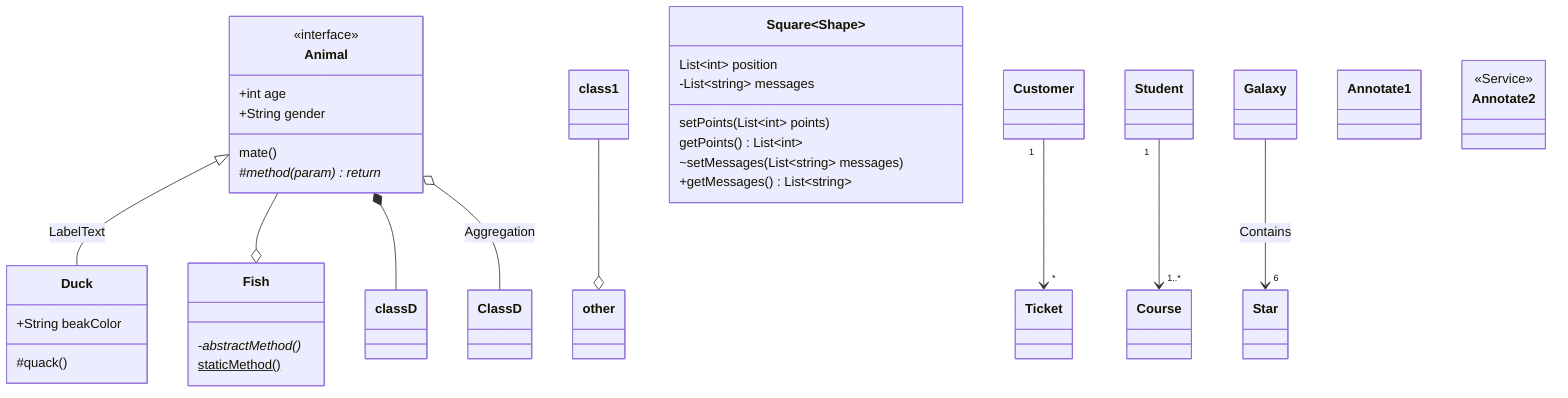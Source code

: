 %% SYNTAX TEST "source.mermaid" "class diagram test"

classDiagram
%% <------------ keyword.control.mermaid
  Animal <|-- Duck : LabelText
%%^^^^^^ entity.name.type.class.mermaid
%%       ^^^^ keyword.control.mermaid
%%            ^^^^ entity.name.type.class.mermaid
%%                 ^ keyword.control.mermaid
%%                   ^^^^^^^^^ string
  class1 --o other
%%^^^^^^ entity.name.type.class.mermaid
%%       ^^^ keyword.control.mermaid
%%           ^^^^^ entity.name.type.class.mermaid
  Animal --o Fish
%%^^^^^^ entity.name.type.class.mermaid
%%       ^^^ keyword.control.mermaid
%%           ^^^^ entity.name.type.class.mermaid
  Animal *-- classD
%%^^^^^^ entity.name.type.class.mermaid
%%       ^^^ keyword.control.mermaid
%%           ^^^^^^ entity.name.type.class.mermaid
  Animal o-- ClassD : Aggregation
%%^^^^^^ entity.name.type.class.mermaid
%%       ^^^ keyword.control.mermaid
%%           ^^^^^^ entity.name.type.class.mermaid
%%                  ^ keyword.control.mermaid
%%                    ^^^^^^^^^^^ string
  Animal : +int age
%%^^^^^^ entity.name.type.class.mermaid
%%       ^ keyword.control.mermaid
%%         ^ keyword.control.mermaid
%%          ^^^ storage.type.mermaid
%%               ^^^ entity.name.variable.field.mermaid
  Animal : +String gender
%%^^^^^^ entity.name.type.class.mermaid
%%       ^ keyword.control.mermaid
%%         ^ keyword.control.mermaid
%%          ^^^^^^ storage.type.mermaid
%%                 ^^^^^^ entity.name.variable.field.mermaid
  Animal: mate()
%%^^^^^^ entity.name.type.class.mermaid
%%      ^ keyword.control.mermaid
%%        ^^^^ entity.name.function.mermaid
%%            ^ punctuation.parenthesis.open.mermaid
%%             ^ punctuation.parenthesis.closed.mermaid
  Animal : #method(param)* return
%%^^^^^^ entity.name.type.class.mermaid
%%       ^ keyword.control.mermaid
%%         ^ keyword.control.mermaid
%%          ^^^^^^ entity.name.function.mermaid
%%                ^ punctuation.parenthesis.open.mermaid
%%                 ^^^^^ storage.type.mermaid
%%                      ^ punctuation.parenthesis.closed.mermaid
%%                         ^^^^^^ storage.type.mermaid
  class Duck{
%%^^^^^ keyword.control.mermaid
%%      ^^^^ entity.name.type.class.mermaid
%%          ^ keyword.control.mermaid
      %% Class Members
      +String beakColor
%%    ^ keyword.control.mermaid
%%     ^^^^^^ storage.type.mermaid
%%            ^^^^^^^^^ entity.name.variable.field.mermaid
      #quack()
%%    ^ keyword.control.mermaid
%%     ^^^^^ entity.name.function.mermaid
%%          ^ punctuation.parenthesis.open.mermaid
%%           ^ punctuation.parenthesis.closed.mermaid
  }
%%^ keyword.control.mermaid
  class Fish{
%%^^^^^ keyword.control.mermaid
%%      ^^^^ entity.name.type.class.mermaid
%%          ^ keyword.control.mermaid
      -abstractMethod()*
%%    ^ keyword.control.mermaid
%%     ^^^^^^^^^^^^^^ entity.name.function.mermaid
%%                   ^ punctuation.parenthesis.open.mermaid
%%                    ^ punctuation.parenthesis.closed.mermaid
%%                     ^ keyword.control.mermaid
      staticMethod()$
%%    ^^^^^^^^^^^^ entity.name.function.mermaid
%%                ^ punctuation.parenthesis.open.mermaid
%%                 ^ punctuation.parenthesis.closed.mermaid
%%                  ^ keyword.control.mermaid
  }
%%^ keyword.control.mermaid
  %% Class member generics
  class Square~Shape~{
%%^^^^^ keyword.control.mermaid
%%      ^^^^^^ entity.name.type.class.mermaid
%%            ^ punctuation.definition.typeparameters.begin.mermaid
%%             ^^^^^ storage.type.mermaid
%%                  ^ punctuation.definition.typeparameters.end.mermaid
%%                   ^ keyword.control.mermaid
      List~int~ position
%%    ^^^^ storage.type.mermaid
%%        ^ punctuation.definition.typeparameters.begin.mermaid
%%         ^^^ storage.type.mermaid
%%            ^ punctuation.definition.typeparameters.end.mermaid
%%              ^^^^^^^^ entity.name.variable.field.mermaid
      setPoints(List~int~ points)
%%    ^^^^^^^^^ entity.name.function.mermaid
%%             ^ punctuation.parenthesis.open.mermaid
%%              ^^^^ storage.type.mermaid
%%                  ^ punctuation.definition.typeparameters.begin.mermaid
%%                   ^^^ storage.type.mermaid
%%                      ^ punctuation.definition.typeparameters.end.mermaid
%%                        ^^^^^^ entity.name.variable.parameter.mermaid
%%                              ^ punctuation.parenthesis.closed.mermaid
      getPoints() List~int~
%%    ^^^^^^^^^ entity.name.function.mermaid
%%             ^ punctuation.parenthesis.open.mermaid
%%              ^ punctuation.parenthesis.closed.mermaid
%%                ^^^^ storage.type.mermaid
%%                    ^ punctuation.definition.typeparameters.begin.mermaid
%%                     ^^^ storage.type.mermaid
%%                        ^ punctuation.definition.typeparameters.end.mermaid
  }
%%^ keyword.control.mermaid
  Square : -List~string~ messages
%%^^^^^^ entity.name.type.class.mermaid
%%                       ^^^^^^^^ entity.name.variable.field.mermaid
%%         ^ keyword.control.mermaid
%%          ^^^^ storage.type.mermaid
%%              ^ punctuation.definition.typeparameters.begin.mermaid
%%               ^^^^^^ storage.type.mermaid
%%                     ^ punctuation.definition.typeparameters.end.mermaid
%%                       ^^^^^^^^ entity.name.variable.field.mermaid
  Square : ~setMessages(List~string~ messages)
%%^^^^^^ entity.name.type.class.mermaid
%%       ^ keyword.control.mermaid
%%         ^ keyword.control.mermaid
%%          ^^^^^^^^^^^ entity.name.function.mermaid
%%                      ^^^^ storage.type.mermaid
%%                          ^ punctuation.definition.typeparameters.begin.mermaid
%%                           ^^^^^^ storage.type.mermaid
%%                                 ^ punctuation.definition.typeparameters.end.mermaid
%%                                   ^^^^^^^^ entity.name.variable.parameter.mermaid
%%                                           ^ punctuation.parenthesis.closed.mermaid
  Square : +getMessages() List~string~
%%^^^^^^ entity.name.type.class.mermaid
%%       ^ keyword.control.mermaid
%%         ^ keyword.control.mermaid
%%          ^^^^^^^^^^^ entity.name.function.mermaid
%%                     ^ punctuation.parenthesis.open.mermaid
%%                      ^ punctuation.parenthesis.closed.mermaid
%%                        ^^^^ storage.type.mermaid
%%                            ^ punctuation.definition.typeparameters.begin.mermaid
%%                             ^^^^^^ storage.type.mermaid
%%                                   ^ punctuation.definition.typeparameters.end.mermaid
 
  %% Multiplicity relations
  Customer "1" --> "*" Ticket
%%^^^^^^^^ entity.name.type.class.mermaid
%%         ^^^ keyword.control.mermaid
%%             ^^^ keyword.control.mermaid
%%                 ^^^ keyword.control.mermaid
%%                     ^^^^^^ entity.name.type.class.mermaid
  Student "1" --> "1..*" Course
%%^^^^^^^ entity.name.type.class.mermaid
%%        ^^^ keyword.control.mermaid
%%            ^^^ keyword.control.mermaid
%%                ^^^^^^ keyword.control.mermaid
%%                       ^^^^^^ entity.name.type.class.mermaid
  Galaxy --> "6" Star : Contains
%%^^^^^^ entity.name.type.class.mermaid
%%       ^^^ keyword.control.mermaid
%%           ^^^ keyword.control.mermaid
%%               ^^^^ entity.name.type.class.mermaid
%%                    ^ keyword.control.mermaid
%%                      ^^^^^^^^ string

  %% Annotations
  class Annotate1
%%^^^^^ keyword.control.mermaid
%%      ^^^^^^^^^ entity.name.type.class.mermaid
  <<interface>> Animal
%%^^ punctuation.definition.typeparameters.begin.mermaid
%%  ^^^^^^^^^ storage.type.mermaid
%%           ^^ punctuation.definition.typeparameters.end.mermaid
%%              ^^^^^^ entity.name.type.class.mermaid
  class Annotate2{
%%^^^^^ keyword.control.mermaid
%%      ^^^^^^^^^ entity.name.type.class.mermaid
%%               ^ keyword.control.mermaid
    <<Service>>
%%  ^^ punctuation.definition.typeparameters.begin.mermaid
%%    ^^^^^^^ storage.type.mermaid
%%           ^^ punctuation.definition.typeparameters.end.mermaid
  }
%%^ keyword.control.mermaid